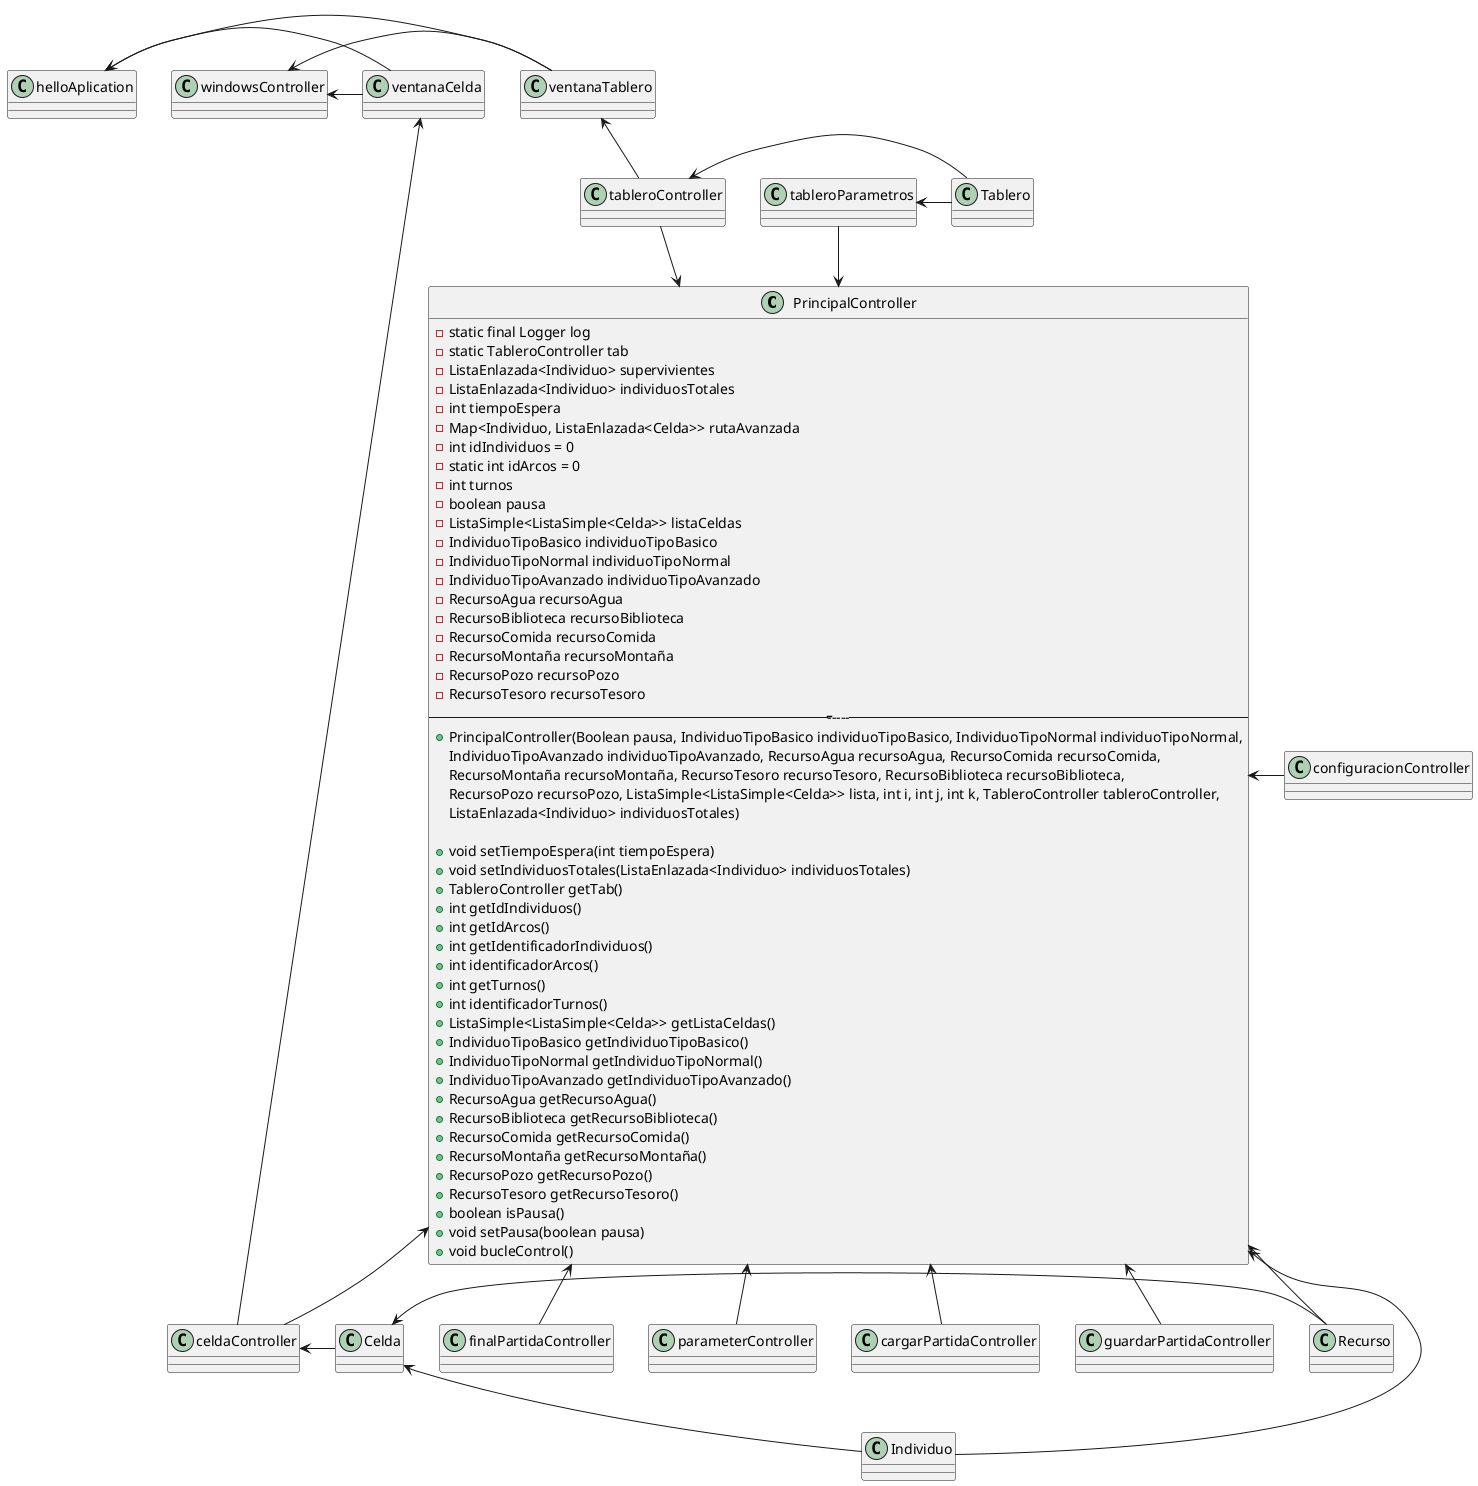 @startuml
'https://plantuml.com/sequence-diagram

package individuos {
abstract class Individuo{
    -vidas:int
    -reproduccion%:int
    -clonacion%:int
    -tipoAlReproducirse%: int
    -movido: boolean
    -añosVividos: int
    -cola: ListaEnlazada<String>
    ----
    +getters()
    +setters()
    }
    class IndividuoBasico extends Individuo{
    -id: int
    }

    class IndividuoNormal extends Individuo{
    -id: int
    }

    class IndividuoAvanzado extends Individuo{
    -id: int
    }
}
package Recursos {
    abstract class Recurso{
    -tiempoAparicion:int
    -porcentajeAparicion:int
    ----
    getters()
    setters()
    }
    class Agua extends Recurso {
    -porcentajeAparicion2: int
    -turnosVida: int
    ----
    +getters()
    +setters()
    }
    class Comida extends Recurso {
    -porcentajeAparicion2: int
    -turnosVida: int
    ----
    +getters()
    +setters()
    }
    class Montaña extends Recurso {
    -porcentajeAparicion2: int
    -turnosVida: int
    ----
    +getters()
    +setters()
    }
    class Tesoro extends Recurso {
    -porcentajeAparicion2: int
    -porcentajeReproduccion: int
    ----
    +getters()
    +setters()
    }
    class Biblioteca extends Recurso {
    -porcentajeAparicion2: int
    -porcentajeClonacion: int
    ----
    +getters()
    +setters()
    }
    class Pozo extends Recurso {
    -porcentajeAparicion2: int
    ----
    +getters()
    +setters()
    }
}
class ventanaTablero {
}
class tableroController {
}
class ventanaCelda {
}
class celdaController {
}
class helloAplication {
}
class windowsController {
}
class tableroParametros {
}
class parameterController {
}
class cargarPartidaController {
}
class configuracionController {
}
class finalPartidaController {
}
class guardarPartidaController {
}
class Tablero {
-dimensiones: ListaSimple<Integer>
}
class Celda {
-rectangle: Rectangle
-coordenadas: ListaSimple<Integer>
-individuos: ListaEnlazada<Individuo>
-recursos: ListaEnlazada<Recurso>
----
+getters()
+setters()
+addRecurso()
+addIndividuo()
}

@startuml
class PrincipalController {
    -static final Logger log
    -static TableroController tab
    -ListaEnlazada<Individuo> supervivientes
    -ListaEnlazada<Individuo> individuosTotales
    -int tiempoEspera
    -Map<Individuo, ListaEnlazada<Celda>> rutaAvanzada
    -int idIndividuos = 0
    -static int idArcos = 0
    -int turnos
    -boolean pausa
    -ListaSimple<ListaSimple<Celda>> listaCeldas
    -IndividuoTipoBasico individuoTipoBasico
    -IndividuoTipoNormal individuoTipoNormal
    -IndividuoTipoAvanzado individuoTipoAvanzado
    -RecursoAgua recursoAgua
    -RecursoBiblioteca recursoBiblioteca
    -RecursoComida recursoComida
    -RecursoMontaña recursoMontaña
    -RecursoPozo recursoPozo
    -RecursoTesoro recursoTesoro
    -------------
    + PrincipalController(Boolean pausa, IndividuoTipoBasico individuoTipoBasico, IndividuoTipoNormal individuoTipoNormal,
    IndividuoTipoAvanzado individuoTipoAvanzado, RecursoAgua recursoAgua, RecursoComida recursoComida,
    RecursoMontaña recursoMontaña, RecursoTesoro recursoTesoro, RecursoBiblioteca recursoBiblioteca,
     RecursoPozo recursoPozo, ListaSimple<ListaSimple<Celda>> lista, int i, int j, int k, TableroController tableroController,
     ListaEnlazada<Individuo> individuosTotales)

    + void setTiempoEspera(int tiempoEspera)
    + void setIndividuosTotales(ListaEnlazada<Individuo> individuosTotales)
    + TableroController getTab()
    + int getIdIndividuos()
    + int getIdArcos()
    + int getIdentificadorIndividuos()
    + int identificadorArcos()
    + int getTurnos()
    + int identificadorTurnos()
    + ListaSimple<ListaSimple<Celda>> getListaCeldas()
    + IndividuoTipoBasico getIndividuoTipoBasico()
    + IndividuoTipoNormal getIndividuoTipoNormal()
    + IndividuoTipoAvanzado getIndividuoTipoAvanzado()
    + RecursoAgua getRecursoAgua()
    + RecursoBiblioteca getRecursoBiblioteca()
    + RecursoComida getRecursoComida()
    + RecursoMontaña getRecursoMontaña()
    + RecursoPozo getRecursoPozo()
    + RecursoTesoro getRecursoTesoro()
    + boolean isPausa()
    + void setPausa(boolean pausa)
    + void bucleControl()
}

ventanaTablero <-- tableroController
tableroController <- Tablero
ventanaCelda <- celdaController
celdaController <- Celda
PrincipalController <-- celdaController
Celda <- Individuo
tableroController --> PrincipalController
PrincipalController <--- Individuo
PrincipalController <- Recurso
Celda <- Recurso
PrincipalController <-- finalPartidaController
PrincipalController <-- parameterController
helloAplication <- ventanaCelda
helloAplication <- ventanaTablero
PrincipalController <- configuracionController
windowsController <- ventanaTablero
windowsController <- ventanaCelda
tableroParametros <- Tablero
tableroParametros --> PrincipalController
PrincipalController <-- cargarPartidaController
PrincipalController <-- guardarPartidaController


@enduml


class Tablero(Lista) extends Simulador{
-dimensiones:int[2]
-Celdas:Celda[]
 + obtener_celda(coordenadas)
}

class Celda(Nodo){
-coordenadas:int[2]
-Elementos:Elemento[]
+ agregar_elemento(elemento)
+ quitar_elemento(elemento)

}

@enduml